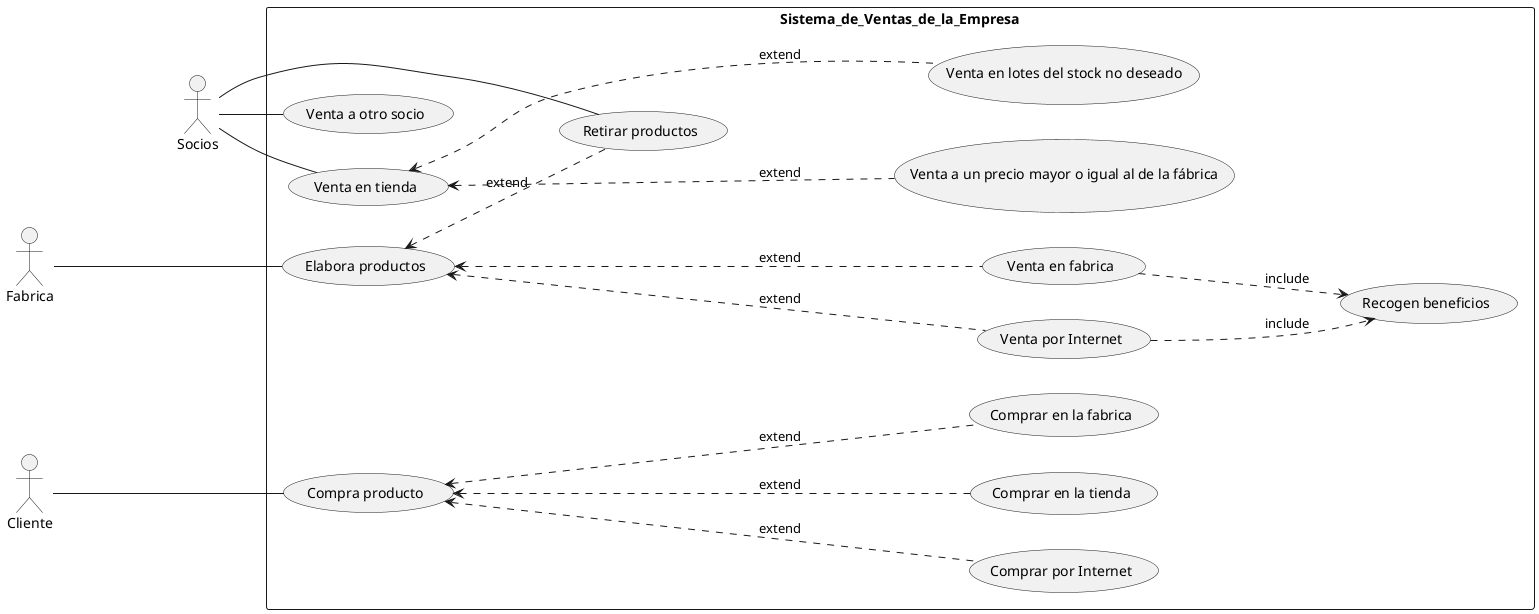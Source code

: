 @startuml Ejercicio 1

skinparam packageStyle rectangle
left to right direction

actor Socios

actor Fabrica

actor Cliente

rectangle  Sistema_de_Ventas_de_la_Empresa {
(Compra producto) as (Comprar)
(Comprar en la fabrica) as (CompFab)
(Comprar por Internet) as (CompInt)
(Comprar en la tienda) as (CompTie)
(Venta en fabrica) as (VenFab)
(Venta por Internet) as (VenInt)
(Venta en tienda) as (VenTien)
(Venta a otro socio) as (VenSoc)
(Recogen beneficios) as (Benef)
(Elabora productos) as (Productos)
(Retirar productos) as (Recoger)
(Venta a un precio mayor o igual al de la fábrica) as (VentaNormal)
(Venta en lotes del stock no deseado) as (Lotes)



Fabrica ----  Productos
Productos <.... VenInt : extend
Productos <.... VenFab : extend

Productos <.. Recoger : extend

Recoger ------ Socios

Socios ----- VenSoc
Socios -- VenTien

VenTien <.... VentaNormal : extend
VenTien <.... Lotes : extend

Cliente ---- Comprar
Comprar <.... CompTie: extend
Comprar <.... CompFab : extend
Comprar <.... CompInt : extend
VenFab ..> Benef : include
VenInt ..> Benef : include


}

@enduml